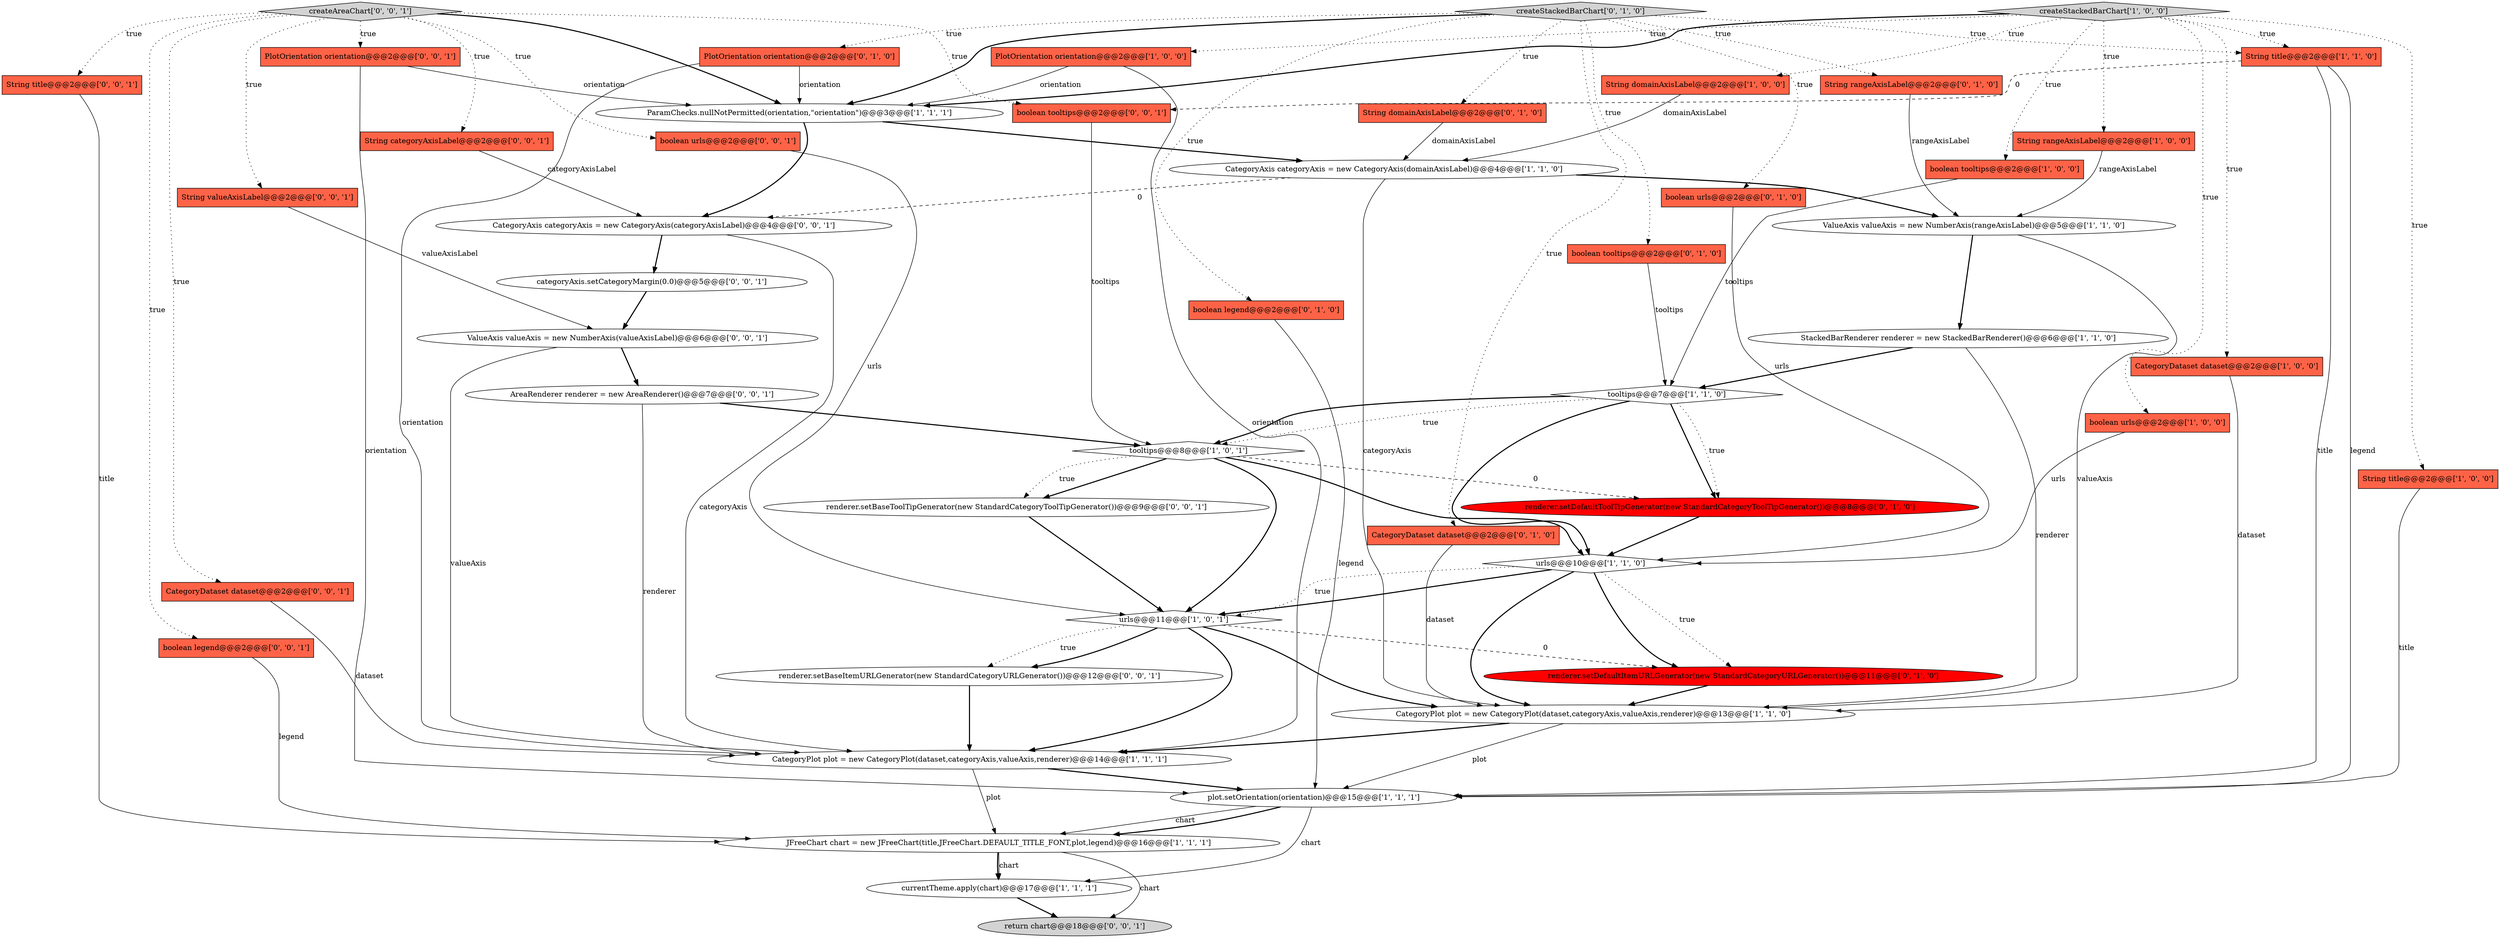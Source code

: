 digraph {
47 [style = filled, label = "boolean tooltips@@@2@@@['0', '0', '1']", fillcolor = tomato, shape = box image = "AAA0AAABBB3BBB"];
35 [style = filled, label = "boolean urls@@@2@@@['0', '0', '1']", fillcolor = tomato, shape = box image = "AAA0AAABBB3BBB"];
43 [style = filled, label = "String title@@@2@@@['0', '0', '1']", fillcolor = tomato, shape = box image = "AAA0AAABBB3BBB"];
2 [style = filled, label = "plot.setOrientation(orientation)@@@15@@@['1', '1', '1']", fillcolor = white, shape = ellipse image = "AAA0AAABBB1BBB"];
25 [style = filled, label = "String rangeAxisLabel@@@2@@@['0', '1', '0']", fillcolor = tomato, shape = box image = "AAA0AAABBB2BBB"];
46 [style = filled, label = "boolean legend@@@2@@@['0', '0', '1']", fillcolor = tomato, shape = box image = "AAA0AAABBB3BBB"];
38 [style = filled, label = "AreaRenderer renderer = new AreaRenderer()@@@7@@@['0', '0', '1']", fillcolor = white, shape = ellipse image = "AAA0AAABBB3BBB"];
14 [style = filled, label = "ValueAxis valueAxis = new NumberAxis(rangeAxisLabel)@@@5@@@['1', '1', '0']", fillcolor = white, shape = ellipse image = "AAA0AAABBB1BBB"];
16 [style = filled, label = "String domainAxisLabel@@@2@@@['1', '0', '0']", fillcolor = tomato, shape = box image = "AAA0AAABBB1BBB"];
6 [style = filled, label = "urls@@@10@@@['1', '1', '0']", fillcolor = white, shape = diamond image = "AAA0AAABBB1BBB"];
4 [style = filled, label = "currentTheme.apply(chart)@@@17@@@['1', '1', '1']", fillcolor = white, shape = ellipse image = "AAA0AAABBB1BBB"];
28 [style = filled, label = "renderer.setDefaultToolTipGenerator(new StandardCategoryToolTipGenerator())@@@8@@@['0', '1', '0']", fillcolor = red, shape = ellipse image = "AAA1AAABBB2BBB"];
23 [style = filled, label = "renderer.setDefaultItemURLGenerator(new StandardCategoryURLGenerator())@@@11@@@['0', '1', '0']", fillcolor = red, shape = ellipse image = "AAA1AAABBB2BBB"];
40 [style = filled, label = "renderer.setBaseItemURLGenerator(new StandardCategoryURLGenerator())@@@12@@@['0', '0', '1']", fillcolor = white, shape = ellipse image = "AAA0AAABBB3BBB"];
27 [style = filled, label = "boolean legend@@@2@@@['0', '1', '0']", fillcolor = tomato, shape = box image = "AAA0AAABBB2BBB"];
21 [style = filled, label = "String title@@@2@@@['1', '1', '0']", fillcolor = tomato, shape = box image = "AAA0AAABBB1BBB"];
45 [style = filled, label = "return chart@@@18@@@['0', '0', '1']", fillcolor = lightgray, shape = ellipse image = "AAA0AAABBB3BBB"];
10 [style = filled, label = "ParamChecks.nullNotPermitted(orientation,\"orientation\")@@@3@@@['1', '1', '1']", fillcolor = white, shape = ellipse image = "AAA0AAABBB1BBB"];
1 [style = filled, label = "CategoryDataset dataset@@@2@@@['1', '0', '0']", fillcolor = tomato, shape = box image = "AAA0AAABBB1BBB"];
33 [style = filled, label = "String valueAxisLabel@@@2@@@['0', '0', '1']", fillcolor = tomato, shape = box image = "AAA0AAABBB3BBB"];
39 [style = filled, label = "categoryAxis.setCategoryMargin(0.0)@@@5@@@['0', '0', '1']", fillcolor = white, shape = ellipse image = "AAA0AAABBB3BBB"];
11 [style = filled, label = "CategoryPlot plot = new CategoryPlot(dataset,categoryAxis,valueAxis,renderer)@@@13@@@['1', '1', '0']", fillcolor = white, shape = ellipse image = "AAA0AAABBB1BBB"];
24 [style = filled, label = "createStackedBarChart['0', '1', '0']", fillcolor = lightgray, shape = diamond image = "AAA0AAABBB2BBB"];
12 [style = filled, label = "PlotOrientation orientation@@@2@@@['1', '0', '0']", fillcolor = tomato, shape = box image = "AAA0AAABBB1BBB"];
18 [style = filled, label = "tooltips@@@7@@@['1', '1', '0']", fillcolor = white, shape = diamond image = "AAA0AAABBB1BBB"];
32 [style = filled, label = "createAreaChart['0', '0', '1']", fillcolor = lightgray, shape = diamond image = "AAA0AAABBB3BBB"];
17 [style = filled, label = "String rangeAxisLabel@@@2@@@['1', '0', '0']", fillcolor = tomato, shape = box image = "AAA0AAABBB1BBB"];
15 [style = filled, label = "createStackedBarChart['1', '0', '0']", fillcolor = lightgray, shape = diamond image = "AAA0AAABBB1BBB"];
19 [style = filled, label = "tooltips@@@8@@@['1', '0', '1']", fillcolor = white, shape = diamond image = "AAA0AAABBB1BBB"];
29 [style = filled, label = "CategoryDataset dataset@@@2@@@['0', '1', '0']", fillcolor = tomato, shape = box image = "AAA0AAABBB2BBB"];
31 [style = filled, label = "String domainAxisLabel@@@2@@@['0', '1', '0']", fillcolor = tomato, shape = box image = "AAA0AAABBB2BBB"];
34 [style = filled, label = "PlotOrientation orientation@@@2@@@['0', '0', '1']", fillcolor = tomato, shape = box image = "AAA0AAABBB3BBB"];
0 [style = filled, label = "StackedBarRenderer renderer = new StackedBarRenderer()@@@6@@@['1', '1', '0']", fillcolor = white, shape = ellipse image = "AAA0AAABBB1BBB"];
30 [style = filled, label = "PlotOrientation orientation@@@2@@@['0', '1', '0']", fillcolor = tomato, shape = box image = "AAA0AAABBB2BBB"];
37 [style = filled, label = "String categoryAxisLabel@@@2@@@['0', '0', '1']", fillcolor = tomato, shape = box image = "AAA0AAABBB3BBB"];
44 [style = filled, label = "renderer.setBaseToolTipGenerator(new StandardCategoryToolTipGenerator())@@@9@@@['0', '0', '1']", fillcolor = white, shape = ellipse image = "AAA0AAABBB3BBB"];
42 [style = filled, label = "CategoryDataset dataset@@@2@@@['0', '0', '1']", fillcolor = tomato, shape = box image = "AAA0AAABBB3BBB"];
26 [style = filled, label = "boolean urls@@@2@@@['0', '1', '0']", fillcolor = tomato, shape = box image = "AAA0AAABBB2BBB"];
5 [style = filled, label = "boolean urls@@@2@@@['1', '0', '0']", fillcolor = tomato, shape = box image = "AAA0AAABBB1BBB"];
36 [style = filled, label = "CategoryAxis categoryAxis = new CategoryAxis(categoryAxisLabel)@@@4@@@['0', '0', '1']", fillcolor = white, shape = ellipse image = "AAA0AAABBB3BBB"];
41 [style = filled, label = "ValueAxis valueAxis = new NumberAxis(valueAxisLabel)@@@6@@@['0', '0', '1']", fillcolor = white, shape = ellipse image = "AAA0AAABBB3BBB"];
8 [style = filled, label = "JFreeChart chart = new JFreeChart(title,JFreeChart.DEFAULT_TITLE_FONT,plot,legend)@@@16@@@['1', '1', '1']", fillcolor = white, shape = ellipse image = "AAA0AAABBB1BBB"];
22 [style = filled, label = "boolean tooltips@@@2@@@['0', '1', '0']", fillcolor = tomato, shape = box image = "AAA0AAABBB2BBB"];
9 [style = filled, label = "String title@@@2@@@['1', '0', '0']", fillcolor = tomato, shape = box image = "AAA0AAABBB1BBB"];
7 [style = filled, label = "CategoryAxis categoryAxis = new CategoryAxis(domainAxisLabel)@@@4@@@['1', '1', '0']", fillcolor = white, shape = ellipse image = "AAA0AAABBB1BBB"];
3 [style = filled, label = "CategoryPlot plot = new CategoryPlot(dataset,categoryAxis,valueAxis,renderer)@@@14@@@['1', '1', '1']", fillcolor = white, shape = ellipse image = "AAA0AAABBB1BBB"];
20 [style = filled, label = "urls@@@11@@@['1', '0', '1']", fillcolor = white, shape = diamond image = "AAA0AAABBB1BBB"];
13 [style = filled, label = "boolean tooltips@@@2@@@['1', '0', '0']", fillcolor = tomato, shape = box image = "AAA0AAABBB1BBB"];
15->10 [style = bold, label=""];
28->6 [style = bold, label=""];
32->43 [style = dotted, label="true"];
24->25 [style = dotted, label="true"];
47->19 [style = solid, label="tooltips"];
31->7 [style = solid, label="domainAxisLabel"];
15->21 [style = dotted, label="true"];
24->27 [style = dotted, label="true"];
20->40 [style = dotted, label="true"];
15->9 [style = dotted, label="true"];
30->3 [style = solid, label="orientation"];
7->14 [style = bold, label=""];
19->44 [style = bold, label=""];
42->3 [style = solid, label="dataset"];
46->8 [style = solid, label="legend"];
19->44 [style = dotted, label="true"];
32->42 [style = dotted, label="true"];
6->11 [style = bold, label=""];
20->23 [style = dashed, label="0"];
16->7 [style = solid, label="domainAxisLabel"];
32->37 [style = dotted, label="true"];
8->4 [style = bold, label=""];
25->14 [style = solid, label="rangeAxisLabel"];
24->21 [style = dotted, label="true"];
19->28 [style = dashed, label="0"];
24->10 [style = bold, label=""];
8->45 [style = solid, label="chart"];
3->8 [style = solid, label="plot"];
32->35 [style = dotted, label="true"];
19->20 [style = bold, label=""];
2->8 [style = solid, label="chart"];
18->19 [style = bold, label=""];
34->10 [style = solid, label="orientation"];
20->3 [style = bold, label=""];
5->6 [style = solid, label="urls"];
15->16 [style = dotted, label="true"];
19->6 [style = bold, label=""];
10->7 [style = bold, label=""];
2->4 [style = solid, label="chart"];
22->18 [style = solid, label="tooltips"];
18->28 [style = bold, label=""];
32->10 [style = bold, label=""];
6->20 [style = dotted, label="true"];
15->13 [style = dotted, label="true"];
15->17 [style = dotted, label="true"];
4->45 [style = bold, label=""];
33->41 [style = solid, label="valueAxisLabel"];
3->2 [style = bold, label=""];
24->26 [style = dotted, label="true"];
40->3 [style = bold, label=""];
44->20 [style = bold, label=""];
24->22 [style = dotted, label="true"];
32->47 [style = dotted, label="true"];
9->2 [style = solid, label="title"];
15->12 [style = dotted, label="true"];
39->41 [style = bold, label=""];
41->38 [style = bold, label=""];
38->3 [style = solid, label="renderer"];
15->5 [style = dotted, label="true"];
8->4 [style = solid, label="chart"];
32->34 [style = dotted, label="true"];
1->11 [style = solid, label="dataset"];
6->23 [style = bold, label=""];
18->19 [style = dotted, label="true"];
24->30 [style = dotted, label="true"];
36->39 [style = bold, label=""];
32->33 [style = dotted, label="true"];
38->19 [style = bold, label=""];
0->11 [style = solid, label="renderer"];
6->20 [style = bold, label=""];
17->14 [style = solid, label="rangeAxisLabel"];
21->47 [style = dashed, label="0"];
21->2 [style = solid, label="legend"];
18->6 [style = bold, label=""];
11->3 [style = bold, label=""];
26->6 [style = solid, label="urls"];
27->2 [style = solid, label="legend"];
12->3 [style = solid, label="orientation"];
0->18 [style = bold, label=""];
23->11 [style = bold, label=""];
32->46 [style = dotted, label="true"];
20->11 [style = bold, label=""];
35->20 [style = solid, label="urls"];
29->11 [style = solid, label="dataset"];
24->29 [style = dotted, label="true"];
24->31 [style = dotted, label="true"];
12->10 [style = solid, label="orientation"];
6->23 [style = dotted, label="true"];
21->2 [style = solid, label="title"];
30->10 [style = solid, label="orientation"];
7->11 [style = solid, label="categoryAxis"];
14->11 [style = solid, label="valueAxis"];
10->36 [style = bold, label=""];
34->2 [style = solid, label="orientation"];
20->40 [style = bold, label=""];
14->0 [style = bold, label=""];
13->18 [style = solid, label="tooltips"];
15->1 [style = dotted, label="true"];
18->28 [style = dotted, label="true"];
11->2 [style = solid, label="plot"];
43->8 [style = solid, label="title"];
37->36 [style = solid, label="categoryAxisLabel"];
41->3 [style = solid, label="valueAxis"];
36->3 [style = solid, label="categoryAxis"];
7->36 [style = dashed, label="0"];
2->8 [style = bold, label=""];
}
